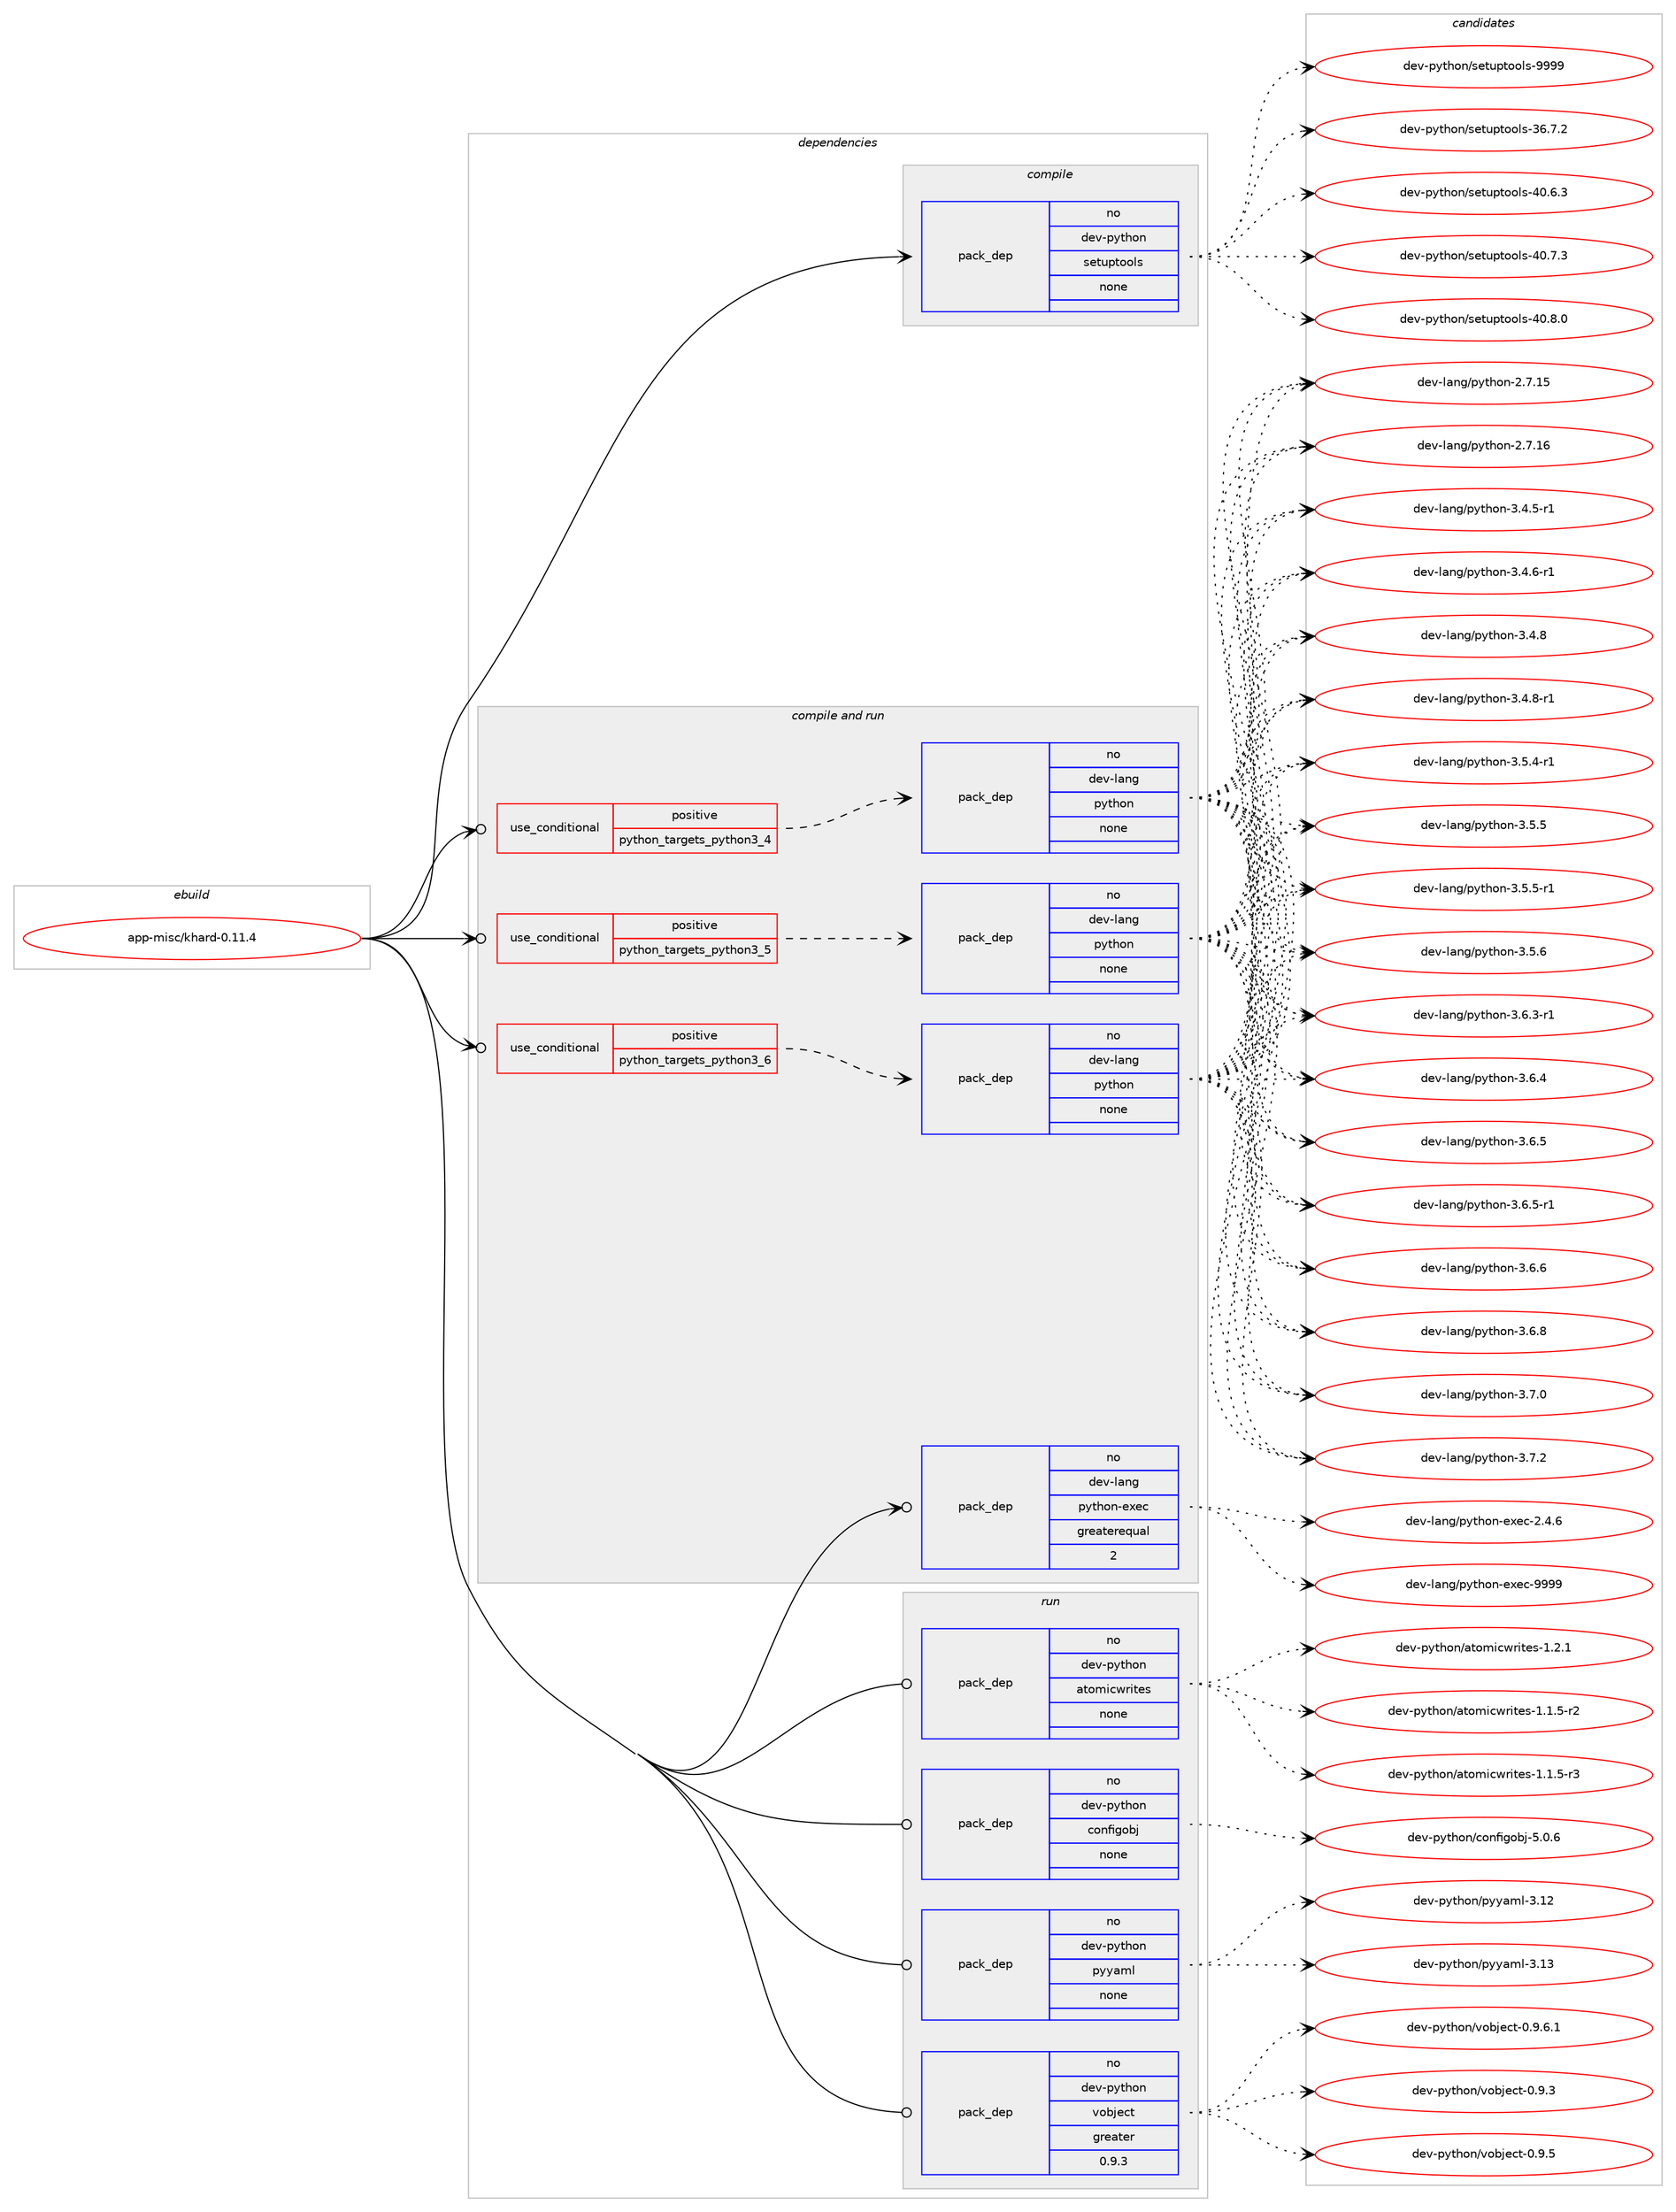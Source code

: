 digraph prolog {

# *************
# Graph options
# *************

newrank=true;
concentrate=true;
compound=true;
graph [rankdir=LR,fontname=Helvetica,fontsize=10,ranksep=1.5];#, ranksep=2.5, nodesep=0.2];
edge  [arrowhead=vee];
node  [fontname=Helvetica,fontsize=10];

# **********
# The ebuild
# **********

subgraph cluster_leftcol {
color=gray;
rank=same;
label=<<i>ebuild</i>>;
id [label="app-misc/khard-0.11.4", color=red, width=4, href="../app-misc/khard-0.11.4.svg"];
}

# ****************
# The dependencies
# ****************

subgraph cluster_midcol {
color=gray;
label=<<i>dependencies</i>>;
subgraph cluster_compile {
fillcolor="#eeeeee";
style=filled;
label=<<i>compile</i>>;
subgraph pack925824 {
dependency1299463 [label=<<TABLE BORDER="0" CELLBORDER="1" CELLSPACING="0" CELLPADDING="4" WIDTH="220"><TR><TD ROWSPAN="6" CELLPADDING="30">pack_dep</TD></TR><TR><TD WIDTH="110">no</TD></TR><TR><TD>dev-python</TD></TR><TR><TD>setuptools</TD></TR><TR><TD>none</TD></TR><TR><TD></TD></TR></TABLE>>, shape=none, color=blue];
}
id:e -> dependency1299463:w [weight=20,style="solid",arrowhead="vee"];
}
subgraph cluster_compileandrun {
fillcolor="#eeeeee";
style=filled;
label=<<i>compile and run</i>>;
subgraph cond353418 {
dependency1299464 [label=<<TABLE BORDER="0" CELLBORDER="1" CELLSPACING="0" CELLPADDING="4"><TR><TD ROWSPAN="3" CELLPADDING="10">use_conditional</TD></TR><TR><TD>positive</TD></TR><TR><TD>python_targets_python3_4</TD></TR></TABLE>>, shape=none, color=red];
subgraph pack925825 {
dependency1299465 [label=<<TABLE BORDER="0" CELLBORDER="1" CELLSPACING="0" CELLPADDING="4" WIDTH="220"><TR><TD ROWSPAN="6" CELLPADDING="30">pack_dep</TD></TR><TR><TD WIDTH="110">no</TD></TR><TR><TD>dev-lang</TD></TR><TR><TD>python</TD></TR><TR><TD>none</TD></TR><TR><TD></TD></TR></TABLE>>, shape=none, color=blue];
}
dependency1299464:e -> dependency1299465:w [weight=20,style="dashed",arrowhead="vee"];
}
id:e -> dependency1299464:w [weight=20,style="solid",arrowhead="odotvee"];
subgraph cond353419 {
dependency1299466 [label=<<TABLE BORDER="0" CELLBORDER="1" CELLSPACING="0" CELLPADDING="4"><TR><TD ROWSPAN="3" CELLPADDING="10">use_conditional</TD></TR><TR><TD>positive</TD></TR><TR><TD>python_targets_python3_5</TD></TR></TABLE>>, shape=none, color=red];
subgraph pack925826 {
dependency1299467 [label=<<TABLE BORDER="0" CELLBORDER="1" CELLSPACING="0" CELLPADDING="4" WIDTH="220"><TR><TD ROWSPAN="6" CELLPADDING="30">pack_dep</TD></TR><TR><TD WIDTH="110">no</TD></TR><TR><TD>dev-lang</TD></TR><TR><TD>python</TD></TR><TR><TD>none</TD></TR><TR><TD></TD></TR></TABLE>>, shape=none, color=blue];
}
dependency1299466:e -> dependency1299467:w [weight=20,style="dashed",arrowhead="vee"];
}
id:e -> dependency1299466:w [weight=20,style="solid",arrowhead="odotvee"];
subgraph cond353420 {
dependency1299468 [label=<<TABLE BORDER="0" CELLBORDER="1" CELLSPACING="0" CELLPADDING="4"><TR><TD ROWSPAN="3" CELLPADDING="10">use_conditional</TD></TR><TR><TD>positive</TD></TR><TR><TD>python_targets_python3_6</TD></TR></TABLE>>, shape=none, color=red];
subgraph pack925827 {
dependency1299469 [label=<<TABLE BORDER="0" CELLBORDER="1" CELLSPACING="0" CELLPADDING="4" WIDTH="220"><TR><TD ROWSPAN="6" CELLPADDING="30">pack_dep</TD></TR><TR><TD WIDTH="110">no</TD></TR><TR><TD>dev-lang</TD></TR><TR><TD>python</TD></TR><TR><TD>none</TD></TR><TR><TD></TD></TR></TABLE>>, shape=none, color=blue];
}
dependency1299468:e -> dependency1299469:w [weight=20,style="dashed",arrowhead="vee"];
}
id:e -> dependency1299468:w [weight=20,style="solid",arrowhead="odotvee"];
subgraph pack925828 {
dependency1299470 [label=<<TABLE BORDER="0" CELLBORDER="1" CELLSPACING="0" CELLPADDING="4" WIDTH="220"><TR><TD ROWSPAN="6" CELLPADDING="30">pack_dep</TD></TR><TR><TD WIDTH="110">no</TD></TR><TR><TD>dev-lang</TD></TR><TR><TD>python-exec</TD></TR><TR><TD>greaterequal</TD></TR><TR><TD>2</TD></TR></TABLE>>, shape=none, color=blue];
}
id:e -> dependency1299470:w [weight=20,style="solid",arrowhead="odotvee"];
}
subgraph cluster_run {
fillcolor="#eeeeee";
style=filled;
label=<<i>run</i>>;
subgraph pack925829 {
dependency1299471 [label=<<TABLE BORDER="0" CELLBORDER="1" CELLSPACING="0" CELLPADDING="4" WIDTH="220"><TR><TD ROWSPAN="6" CELLPADDING="30">pack_dep</TD></TR><TR><TD WIDTH="110">no</TD></TR><TR><TD>dev-python</TD></TR><TR><TD>atomicwrites</TD></TR><TR><TD>none</TD></TR><TR><TD></TD></TR></TABLE>>, shape=none, color=blue];
}
id:e -> dependency1299471:w [weight=20,style="solid",arrowhead="odot"];
subgraph pack925830 {
dependency1299472 [label=<<TABLE BORDER="0" CELLBORDER="1" CELLSPACING="0" CELLPADDING="4" WIDTH="220"><TR><TD ROWSPAN="6" CELLPADDING="30">pack_dep</TD></TR><TR><TD WIDTH="110">no</TD></TR><TR><TD>dev-python</TD></TR><TR><TD>configobj</TD></TR><TR><TD>none</TD></TR><TR><TD></TD></TR></TABLE>>, shape=none, color=blue];
}
id:e -> dependency1299472:w [weight=20,style="solid",arrowhead="odot"];
subgraph pack925831 {
dependency1299473 [label=<<TABLE BORDER="0" CELLBORDER="1" CELLSPACING="0" CELLPADDING="4" WIDTH="220"><TR><TD ROWSPAN="6" CELLPADDING="30">pack_dep</TD></TR><TR><TD WIDTH="110">no</TD></TR><TR><TD>dev-python</TD></TR><TR><TD>pyyaml</TD></TR><TR><TD>none</TD></TR><TR><TD></TD></TR></TABLE>>, shape=none, color=blue];
}
id:e -> dependency1299473:w [weight=20,style="solid",arrowhead="odot"];
subgraph pack925832 {
dependency1299474 [label=<<TABLE BORDER="0" CELLBORDER="1" CELLSPACING="0" CELLPADDING="4" WIDTH="220"><TR><TD ROWSPAN="6" CELLPADDING="30">pack_dep</TD></TR><TR><TD WIDTH="110">no</TD></TR><TR><TD>dev-python</TD></TR><TR><TD>vobject</TD></TR><TR><TD>greater</TD></TR><TR><TD>0.9.3</TD></TR></TABLE>>, shape=none, color=blue];
}
id:e -> dependency1299474:w [weight=20,style="solid",arrowhead="odot"];
}
}

# **************
# The candidates
# **************

subgraph cluster_choices {
rank=same;
color=gray;
label=<<i>candidates</i>>;

subgraph choice925824 {
color=black;
nodesep=1;
choice100101118451121211161041111104711510111611711211611111110811545515446554650 [label="dev-python/setuptools-36.7.2", color=red, width=4,href="../dev-python/setuptools-36.7.2.svg"];
choice100101118451121211161041111104711510111611711211611111110811545524846544651 [label="dev-python/setuptools-40.6.3", color=red, width=4,href="../dev-python/setuptools-40.6.3.svg"];
choice100101118451121211161041111104711510111611711211611111110811545524846554651 [label="dev-python/setuptools-40.7.3", color=red, width=4,href="../dev-python/setuptools-40.7.3.svg"];
choice100101118451121211161041111104711510111611711211611111110811545524846564648 [label="dev-python/setuptools-40.8.0", color=red, width=4,href="../dev-python/setuptools-40.8.0.svg"];
choice10010111845112121116104111110471151011161171121161111111081154557575757 [label="dev-python/setuptools-9999", color=red, width=4,href="../dev-python/setuptools-9999.svg"];
dependency1299463:e -> choice100101118451121211161041111104711510111611711211611111110811545515446554650:w [style=dotted,weight="100"];
dependency1299463:e -> choice100101118451121211161041111104711510111611711211611111110811545524846544651:w [style=dotted,weight="100"];
dependency1299463:e -> choice100101118451121211161041111104711510111611711211611111110811545524846554651:w [style=dotted,weight="100"];
dependency1299463:e -> choice100101118451121211161041111104711510111611711211611111110811545524846564648:w [style=dotted,weight="100"];
dependency1299463:e -> choice10010111845112121116104111110471151011161171121161111111081154557575757:w [style=dotted,weight="100"];
}
subgraph choice925825 {
color=black;
nodesep=1;
choice10010111845108971101034711212111610411111045504655464953 [label="dev-lang/python-2.7.15", color=red, width=4,href="../dev-lang/python-2.7.15.svg"];
choice10010111845108971101034711212111610411111045504655464954 [label="dev-lang/python-2.7.16", color=red, width=4,href="../dev-lang/python-2.7.16.svg"];
choice1001011184510897110103471121211161041111104551465246534511449 [label="dev-lang/python-3.4.5-r1", color=red, width=4,href="../dev-lang/python-3.4.5-r1.svg"];
choice1001011184510897110103471121211161041111104551465246544511449 [label="dev-lang/python-3.4.6-r1", color=red, width=4,href="../dev-lang/python-3.4.6-r1.svg"];
choice100101118451089711010347112121116104111110455146524656 [label="dev-lang/python-3.4.8", color=red, width=4,href="../dev-lang/python-3.4.8.svg"];
choice1001011184510897110103471121211161041111104551465246564511449 [label="dev-lang/python-3.4.8-r1", color=red, width=4,href="../dev-lang/python-3.4.8-r1.svg"];
choice1001011184510897110103471121211161041111104551465346524511449 [label="dev-lang/python-3.5.4-r1", color=red, width=4,href="../dev-lang/python-3.5.4-r1.svg"];
choice100101118451089711010347112121116104111110455146534653 [label="dev-lang/python-3.5.5", color=red, width=4,href="../dev-lang/python-3.5.5.svg"];
choice1001011184510897110103471121211161041111104551465346534511449 [label="dev-lang/python-3.5.5-r1", color=red, width=4,href="../dev-lang/python-3.5.5-r1.svg"];
choice100101118451089711010347112121116104111110455146534654 [label="dev-lang/python-3.5.6", color=red, width=4,href="../dev-lang/python-3.5.6.svg"];
choice1001011184510897110103471121211161041111104551465446514511449 [label="dev-lang/python-3.6.3-r1", color=red, width=4,href="../dev-lang/python-3.6.3-r1.svg"];
choice100101118451089711010347112121116104111110455146544652 [label="dev-lang/python-3.6.4", color=red, width=4,href="../dev-lang/python-3.6.4.svg"];
choice100101118451089711010347112121116104111110455146544653 [label="dev-lang/python-3.6.5", color=red, width=4,href="../dev-lang/python-3.6.5.svg"];
choice1001011184510897110103471121211161041111104551465446534511449 [label="dev-lang/python-3.6.5-r1", color=red, width=4,href="../dev-lang/python-3.6.5-r1.svg"];
choice100101118451089711010347112121116104111110455146544654 [label="dev-lang/python-3.6.6", color=red, width=4,href="../dev-lang/python-3.6.6.svg"];
choice100101118451089711010347112121116104111110455146544656 [label="dev-lang/python-3.6.8", color=red, width=4,href="../dev-lang/python-3.6.8.svg"];
choice100101118451089711010347112121116104111110455146554648 [label="dev-lang/python-3.7.0", color=red, width=4,href="../dev-lang/python-3.7.0.svg"];
choice100101118451089711010347112121116104111110455146554650 [label="dev-lang/python-3.7.2", color=red, width=4,href="../dev-lang/python-3.7.2.svg"];
dependency1299465:e -> choice10010111845108971101034711212111610411111045504655464953:w [style=dotted,weight="100"];
dependency1299465:e -> choice10010111845108971101034711212111610411111045504655464954:w [style=dotted,weight="100"];
dependency1299465:e -> choice1001011184510897110103471121211161041111104551465246534511449:w [style=dotted,weight="100"];
dependency1299465:e -> choice1001011184510897110103471121211161041111104551465246544511449:w [style=dotted,weight="100"];
dependency1299465:e -> choice100101118451089711010347112121116104111110455146524656:w [style=dotted,weight="100"];
dependency1299465:e -> choice1001011184510897110103471121211161041111104551465246564511449:w [style=dotted,weight="100"];
dependency1299465:e -> choice1001011184510897110103471121211161041111104551465346524511449:w [style=dotted,weight="100"];
dependency1299465:e -> choice100101118451089711010347112121116104111110455146534653:w [style=dotted,weight="100"];
dependency1299465:e -> choice1001011184510897110103471121211161041111104551465346534511449:w [style=dotted,weight="100"];
dependency1299465:e -> choice100101118451089711010347112121116104111110455146534654:w [style=dotted,weight="100"];
dependency1299465:e -> choice1001011184510897110103471121211161041111104551465446514511449:w [style=dotted,weight="100"];
dependency1299465:e -> choice100101118451089711010347112121116104111110455146544652:w [style=dotted,weight="100"];
dependency1299465:e -> choice100101118451089711010347112121116104111110455146544653:w [style=dotted,weight="100"];
dependency1299465:e -> choice1001011184510897110103471121211161041111104551465446534511449:w [style=dotted,weight="100"];
dependency1299465:e -> choice100101118451089711010347112121116104111110455146544654:w [style=dotted,weight="100"];
dependency1299465:e -> choice100101118451089711010347112121116104111110455146544656:w [style=dotted,weight="100"];
dependency1299465:e -> choice100101118451089711010347112121116104111110455146554648:w [style=dotted,weight="100"];
dependency1299465:e -> choice100101118451089711010347112121116104111110455146554650:w [style=dotted,weight="100"];
}
subgraph choice925826 {
color=black;
nodesep=1;
choice10010111845108971101034711212111610411111045504655464953 [label="dev-lang/python-2.7.15", color=red, width=4,href="../dev-lang/python-2.7.15.svg"];
choice10010111845108971101034711212111610411111045504655464954 [label="dev-lang/python-2.7.16", color=red, width=4,href="../dev-lang/python-2.7.16.svg"];
choice1001011184510897110103471121211161041111104551465246534511449 [label="dev-lang/python-3.4.5-r1", color=red, width=4,href="../dev-lang/python-3.4.5-r1.svg"];
choice1001011184510897110103471121211161041111104551465246544511449 [label="dev-lang/python-3.4.6-r1", color=red, width=4,href="../dev-lang/python-3.4.6-r1.svg"];
choice100101118451089711010347112121116104111110455146524656 [label="dev-lang/python-3.4.8", color=red, width=4,href="../dev-lang/python-3.4.8.svg"];
choice1001011184510897110103471121211161041111104551465246564511449 [label="dev-lang/python-3.4.8-r1", color=red, width=4,href="../dev-lang/python-3.4.8-r1.svg"];
choice1001011184510897110103471121211161041111104551465346524511449 [label="dev-lang/python-3.5.4-r1", color=red, width=4,href="../dev-lang/python-3.5.4-r1.svg"];
choice100101118451089711010347112121116104111110455146534653 [label="dev-lang/python-3.5.5", color=red, width=4,href="../dev-lang/python-3.5.5.svg"];
choice1001011184510897110103471121211161041111104551465346534511449 [label="dev-lang/python-3.5.5-r1", color=red, width=4,href="../dev-lang/python-3.5.5-r1.svg"];
choice100101118451089711010347112121116104111110455146534654 [label="dev-lang/python-3.5.6", color=red, width=4,href="../dev-lang/python-3.5.6.svg"];
choice1001011184510897110103471121211161041111104551465446514511449 [label="dev-lang/python-3.6.3-r1", color=red, width=4,href="../dev-lang/python-3.6.3-r1.svg"];
choice100101118451089711010347112121116104111110455146544652 [label="dev-lang/python-3.6.4", color=red, width=4,href="../dev-lang/python-3.6.4.svg"];
choice100101118451089711010347112121116104111110455146544653 [label="dev-lang/python-3.6.5", color=red, width=4,href="../dev-lang/python-3.6.5.svg"];
choice1001011184510897110103471121211161041111104551465446534511449 [label="dev-lang/python-3.6.5-r1", color=red, width=4,href="../dev-lang/python-3.6.5-r1.svg"];
choice100101118451089711010347112121116104111110455146544654 [label="dev-lang/python-3.6.6", color=red, width=4,href="../dev-lang/python-3.6.6.svg"];
choice100101118451089711010347112121116104111110455146544656 [label="dev-lang/python-3.6.8", color=red, width=4,href="../dev-lang/python-3.6.8.svg"];
choice100101118451089711010347112121116104111110455146554648 [label="dev-lang/python-3.7.0", color=red, width=4,href="../dev-lang/python-3.7.0.svg"];
choice100101118451089711010347112121116104111110455146554650 [label="dev-lang/python-3.7.2", color=red, width=4,href="../dev-lang/python-3.7.2.svg"];
dependency1299467:e -> choice10010111845108971101034711212111610411111045504655464953:w [style=dotted,weight="100"];
dependency1299467:e -> choice10010111845108971101034711212111610411111045504655464954:w [style=dotted,weight="100"];
dependency1299467:e -> choice1001011184510897110103471121211161041111104551465246534511449:w [style=dotted,weight="100"];
dependency1299467:e -> choice1001011184510897110103471121211161041111104551465246544511449:w [style=dotted,weight="100"];
dependency1299467:e -> choice100101118451089711010347112121116104111110455146524656:w [style=dotted,weight="100"];
dependency1299467:e -> choice1001011184510897110103471121211161041111104551465246564511449:w [style=dotted,weight="100"];
dependency1299467:e -> choice1001011184510897110103471121211161041111104551465346524511449:w [style=dotted,weight="100"];
dependency1299467:e -> choice100101118451089711010347112121116104111110455146534653:w [style=dotted,weight="100"];
dependency1299467:e -> choice1001011184510897110103471121211161041111104551465346534511449:w [style=dotted,weight="100"];
dependency1299467:e -> choice100101118451089711010347112121116104111110455146534654:w [style=dotted,weight="100"];
dependency1299467:e -> choice1001011184510897110103471121211161041111104551465446514511449:w [style=dotted,weight="100"];
dependency1299467:e -> choice100101118451089711010347112121116104111110455146544652:w [style=dotted,weight="100"];
dependency1299467:e -> choice100101118451089711010347112121116104111110455146544653:w [style=dotted,weight="100"];
dependency1299467:e -> choice1001011184510897110103471121211161041111104551465446534511449:w [style=dotted,weight="100"];
dependency1299467:e -> choice100101118451089711010347112121116104111110455146544654:w [style=dotted,weight="100"];
dependency1299467:e -> choice100101118451089711010347112121116104111110455146544656:w [style=dotted,weight="100"];
dependency1299467:e -> choice100101118451089711010347112121116104111110455146554648:w [style=dotted,weight="100"];
dependency1299467:e -> choice100101118451089711010347112121116104111110455146554650:w [style=dotted,weight="100"];
}
subgraph choice925827 {
color=black;
nodesep=1;
choice10010111845108971101034711212111610411111045504655464953 [label="dev-lang/python-2.7.15", color=red, width=4,href="../dev-lang/python-2.7.15.svg"];
choice10010111845108971101034711212111610411111045504655464954 [label="dev-lang/python-2.7.16", color=red, width=4,href="../dev-lang/python-2.7.16.svg"];
choice1001011184510897110103471121211161041111104551465246534511449 [label="dev-lang/python-3.4.5-r1", color=red, width=4,href="../dev-lang/python-3.4.5-r1.svg"];
choice1001011184510897110103471121211161041111104551465246544511449 [label="dev-lang/python-3.4.6-r1", color=red, width=4,href="../dev-lang/python-3.4.6-r1.svg"];
choice100101118451089711010347112121116104111110455146524656 [label="dev-lang/python-3.4.8", color=red, width=4,href="../dev-lang/python-3.4.8.svg"];
choice1001011184510897110103471121211161041111104551465246564511449 [label="dev-lang/python-3.4.8-r1", color=red, width=4,href="../dev-lang/python-3.4.8-r1.svg"];
choice1001011184510897110103471121211161041111104551465346524511449 [label="dev-lang/python-3.5.4-r1", color=red, width=4,href="../dev-lang/python-3.5.4-r1.svg"];
choice100101118451089711010347112121116104111110455146534653 [label="dev-lang/python-3.5.5", color=red, width=4,href="../dev-lang/python-3.5.5.svg"];
choice1001011184510897110103471121211161041111104551465346534511449 [label="dev-lang/python-3.5.5-r1", color=red, width=4,href="../dev-lang/python-3.5.5-r1.svg"];
choice100101118451089711010347112121116104111110455146534654 [label="dev-lang/python-3.5.6", color=red, width=4,href="../dev-lang/python-3.5.6.svg"];
choice1001011184510897110103471121211161041111104551465446514511449 [label="dev-lang/python-3.6.3-r1", color=red, width=4,href="../dev-lang/python-3.6.3-r1.svg"];
choice100101118451089711010347112121116104111110455146544652 [label="dev-lang/python-3.6.4", color=red, width=4,href="../dev-lang/python-3.6.4.svg"];
choice100101118451089711010347112121116104111110455146544653 [label="dev-lang/python-3.6.5", color=red, width=4,href="../dev-lang/python-3.6.5.svg"];
choice1001011184510897110103471121211161041111104551465446534511449 [label="dev-lang/python-3.6.5-r1", color=red, width=4,href="../dev-lang/python-3.6.5-r1.svg"];
choice100101118451089711010347112121116104111110455146544654 [label="dev-lang/python-3.6.6", color=red, width=4,href="../dev-lang/python-3.6.6.svg"];
choice100101118451089711010347112121116104111110455146544656 [label="dev-lang/python-3.6.8", color=red, width=4,href="../dev-lang/python-3.6.8.svg"];
choice100101118451089711010347112121116104111110455146554648 [label="dev-lang/python-3.7.0", color=red, width=4,href="../dev-lang/python-3.7.0.svg"];
choice100101118451089711010347112121116104111110455146554650 [label="dev-lang/python-3.7.2", color=red, width=4,href="../dev-lang/python-3.7.2.svg"];
dependency1299469:e -> choice10010111845108971101034711212111610411111045504655464953:w [style=dotted,weight="100"];
dependency1299469:e -> choice10010111845108971101034711212111610411111045504655464954:w [style=dotted,weight="100"];
dependency1299469:e -> choice1001011184510897110103471121211161041111104551465246534511449:w [style=dotted,weight="100"];
dependency1299469:e -> choice1001011184510897110103471121211161041111104551465246544511449:w [style=dotted,weight="100"];
dependency1299469:e -> choice100101118451089711010347112121116104111110455146524656:w [style=dotted,weight="100"];
dependency1299469:e -> choice1001011184510897110103471121211161041111104551465246564511449:w [style=dotted,weight="100"];
dependency1299469:e -> choice1001011184510897110103471121211161041111104551465346524511449:w [style=dotted,weight="100"];
dependency1299469:e -> choice100101118451089711010347112121116104111110455146534653:w [style=dotted,weight="100"];
dependency1299469:e -> choice1001011184510897110103471121211161041111104551465346534511449:w [style=dotted,weight="100"];
dependency1299469:e -> choice100101118451089711010347112121116104111110455146534654:w [style=dotted,weight="100"];
dependency1299469:e -> choice1001011184510897110103471121211161041111104551465446514511449:w [style=dotted,weight="100"];
dependency1299469:e -> choice100101118451089711010347112121116104111110455146544652:w [style=dotted,weight="100"];
dependency1299469:e -> choice100101118451089711010347112121116104111110455146544653:w [style=dotted,weight="100"];
dependency1299469:e -> choice1001011184510897110103471121211161041111104551465446534511449:w [style=dotted,weight="100"];
dependency1299469:e -> choice100101118451089711010347112121116104111110455146544654:w [style=dotted,weight="100"];
dependency1299469:e -> choice100101118451089711010347112121116104111110455146544656:w [style=dotted,weight="100"];
dependency1299469:e -> choice100101118451089711010347112121116104111110455146554648:w [style=dotted,weight="100"];
dependency1299469:e -> choice100101118451089711010347112121116104111110455146554650:w [style=dotted,weight="100"];
}
subgraph choice925828 {
color=black;
nodesep=1;
choice1001011184510897110103471121211161041111104510112010199455046524654 [label="dev-lang/python-exec-2.4.6", color=red, width=4,href="../dev-lang/python-exec-2.4.6.svg"];
choice10010111845108971101034711212111610411111045101120101994557575757 [label="dev-lang/python-exec-9999", color=red, width=4,href="../dev-lang/python-exec-9999.svg"];
dependency1299470:e -> choice1001011184510897110103471121211161041111104510112010199455046524654:w [style=dotted,weight="100"];
dependency1299470:e -> choice10010111845108971101034711212111610411111045101120101994557575757:w [style=dotted,weight="100"];
}
subgraph choice925829 {
color=black;
nodesep=1;
choice100101118451121211161041111104797116111109105991191141051161011154549464946534511450 [label="dev-python/atomicwrites-1.1.5-r2", color=red, width=4,href="../dev-python/atomicwrites-1.1.5-r2.svg"];
choice100101118451121211161041111104797116111109105991191141051161011154549464946534511451 [label="dev-python/atomicwrites-1.1.5-r3", color=red, width=4,href="../dev-python/atomicwrites-1.1.5-r3.svg"];
choice10010111845112121116104111110479711611110910599119114105116101115454946504649 [label="dev-python/atomicwrites-1.2.1", color=red, width=4,href="../dev-python/atomicwrites-1.2.1.svg"];
dependency1299471:e -> choice100101118451121211161041111104797116111109105991191141051161011154549464946534511450:w [style=dotted,weight="100"];
dependency1299471:e -> choice100101118451121211161041111104797116111109105991191141051161011154549464946534511451:w [style=dotted,weight="100"];
dependency1299471:e -> choice10010111845112121116104111110479711611110910599119114105116101115454946504649:w [style=dotted,weight="100"];
}
subgraph choice925830 {
color=black;
nodesep=1;
choice10010111845112121116104111110479911111010210510311198106455346484654 [label="dev-python/configobj-5.0.6", color=red, width=4,href="../dev-python/configobj-5.0.6.svg"];
dependency1299472:e -> choice10010111845112121116104111110479911111010210510311198106455346484654:w [style=dotted,weight="100"];
}
subgraph choice925831 {
color=black;
nodesep=1;
choice1001011184511212111610411111047112121121971091084551464950 [label="dev-python/pyyaml-3.12", color=red, width=4,href="../dev-python/pyyaml-3.12.svg"];
choice1001011184511212111610411111047112121121971091084551464951 [label="dev-python/pyyaml-3.13", color=red, width=4,href="../dev-python/pyyaml-3.13.svg"];
dependency1299473:e -> choice1001011184511212111610411111047112121121971091084551464950:w [style=dotted,weight="100"];
dependency1299473:e -> choice1001011184511212111610411111047112121121971091084551464951:w [style=dotted,weight="100"];
}
subgraph choice925832 {
color=black;
nodesep=1;
choice10010111845112121116104111110471181119810610199116454846574651 [label="dev-python/vobject-0.9.3", color=red, width=4,href="../dev-python/vobject-0.9.3.svg"];
choice10010111845112121116104111110471181119810610199116454846574653 [label="dev-python/vobject-0.9.5", color=red, width=4,href="../dev-python/vobject-0.9.5.svg"];
choice100101118451121211161041111104711811198106101991164548465746544649 [label="dev-python/vobject-0.9.6.1", color=red, width=4,href="../dev-python/vobject-0.9.6.1.svg"];
dependency1299474:e -> choice10010111845112121116104111110471181119810610199116454846574651:w [style=dotted,weight="100"];
dependency1299474:e -> choice10010111845112121116104111110471181119810610199116454846574653:w [style=dotted,weight="100"];
dependency1299474:e -> choice100101118451121211161041111104711811198106101991164548465746544649:w [style=dotted,weight="100"];
}
}

}
